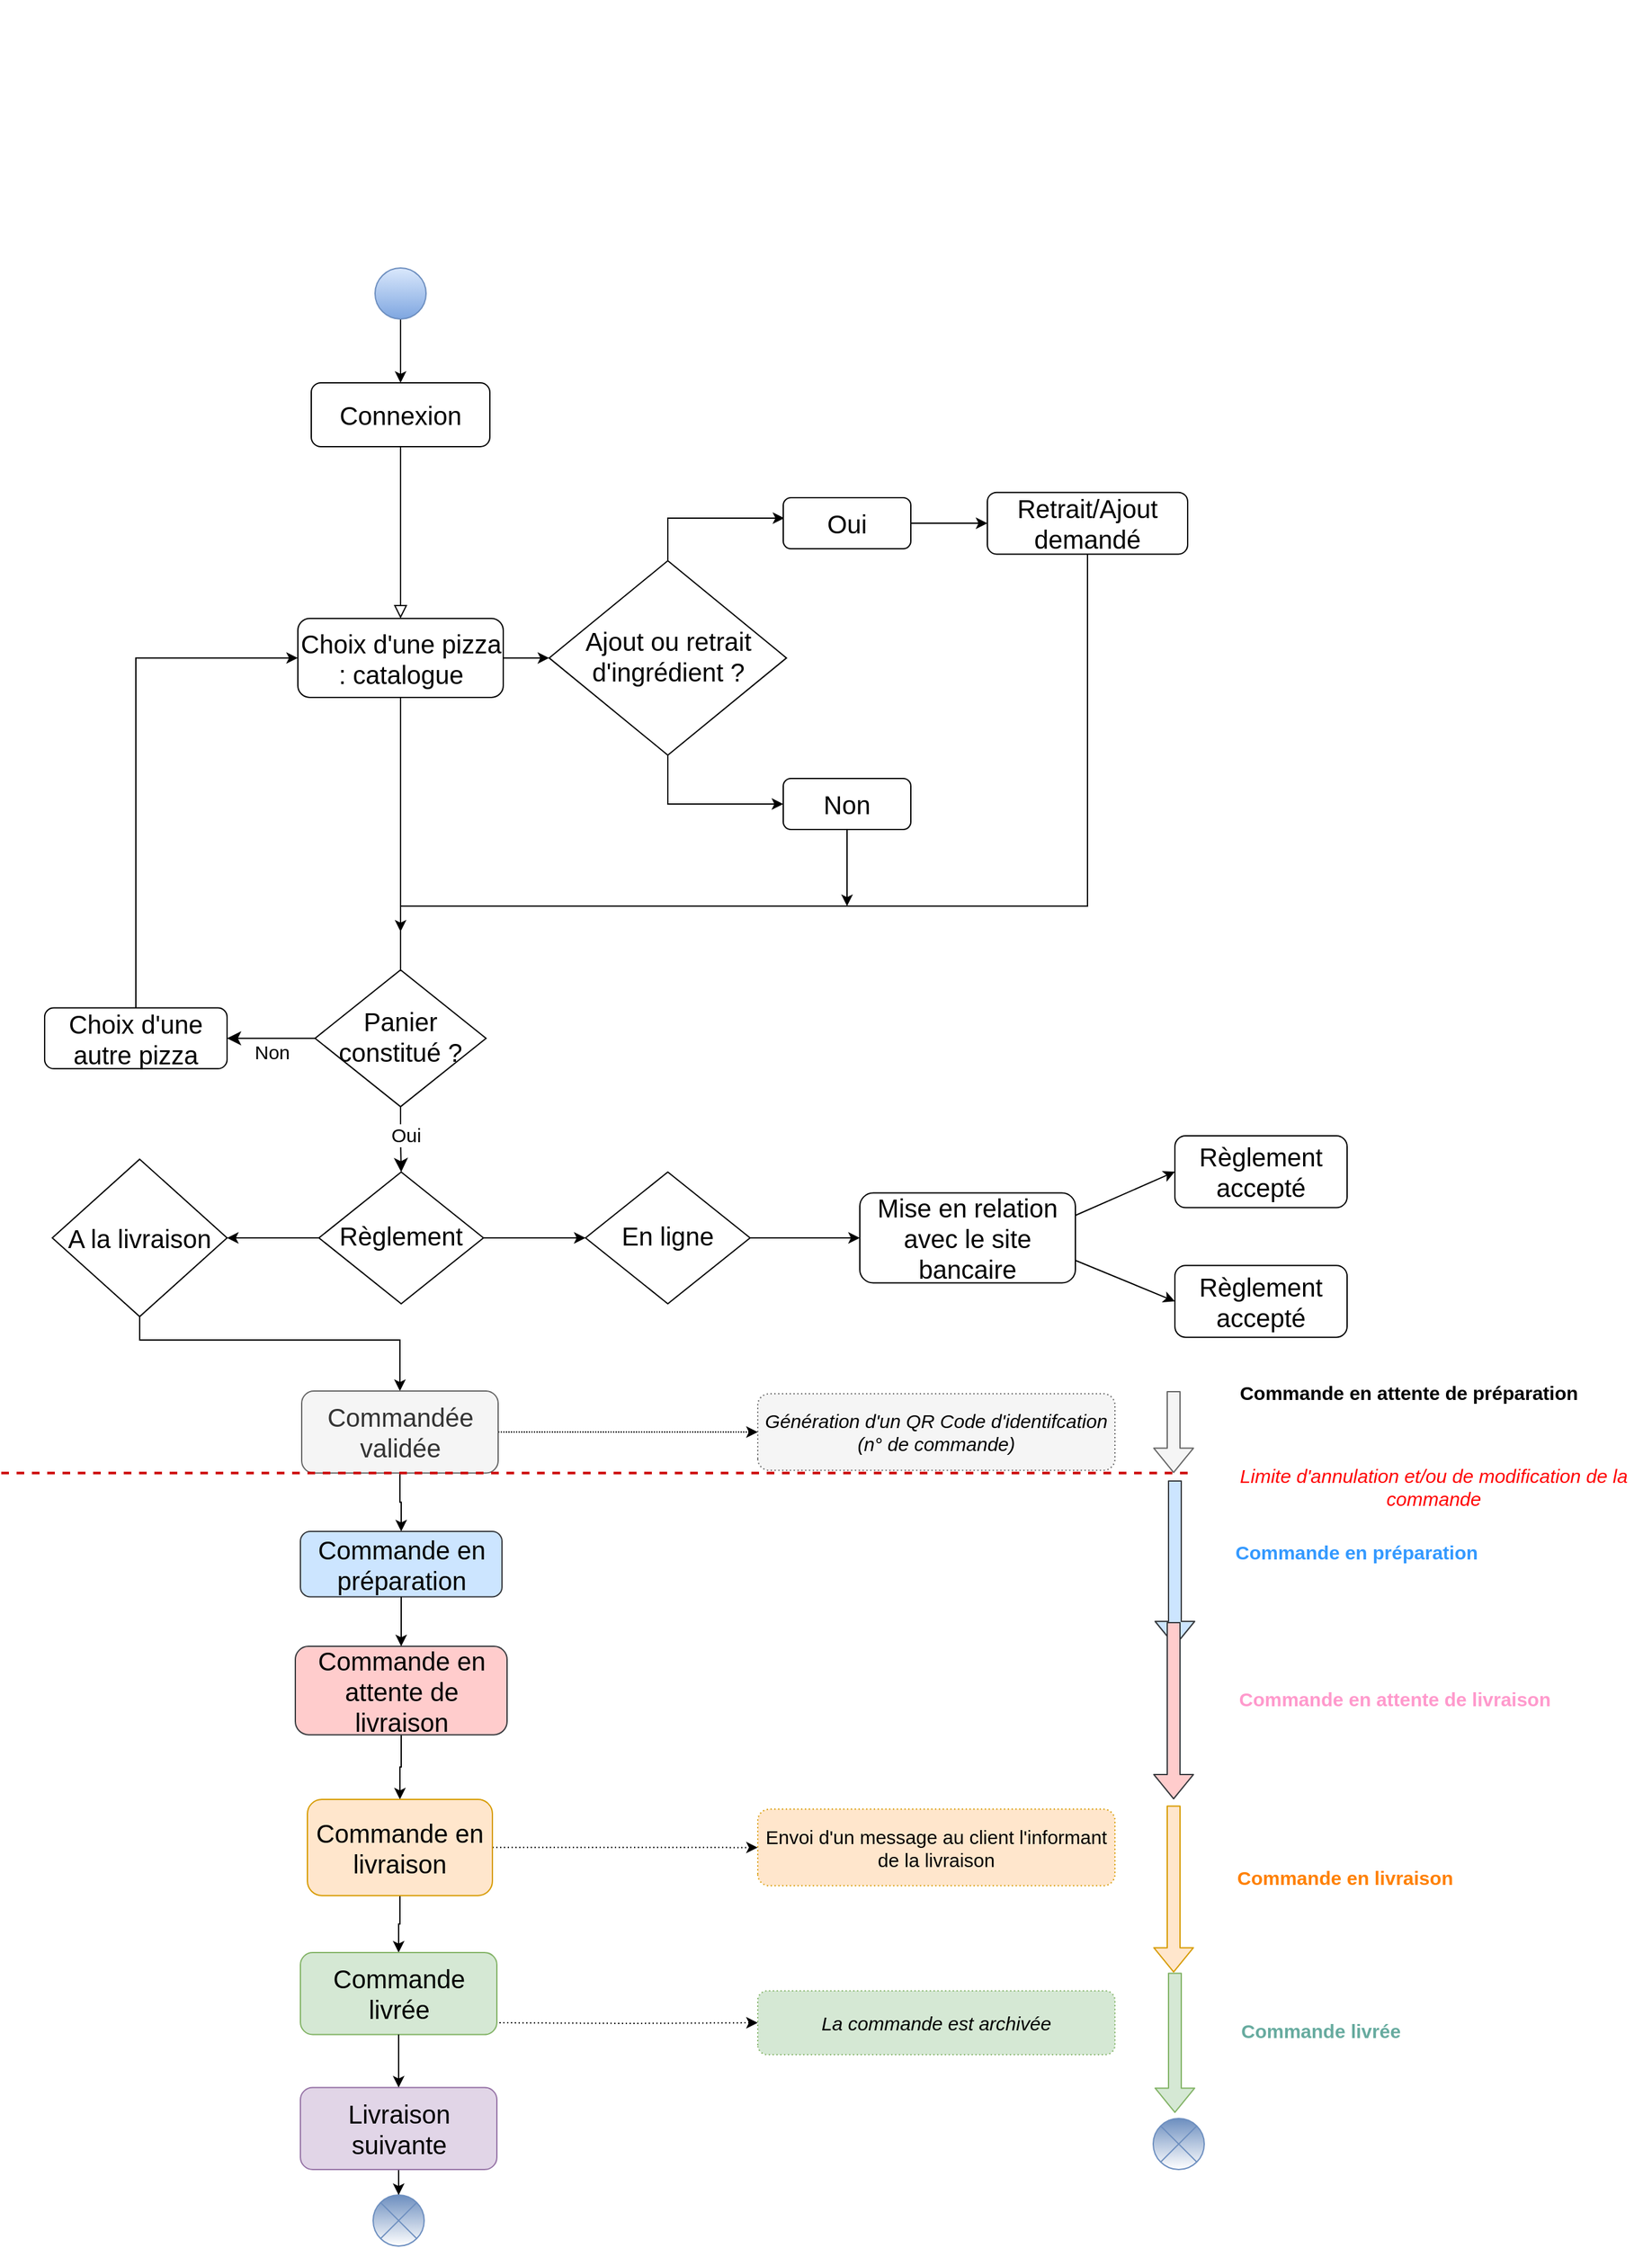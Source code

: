 <mxfile version="13.1.14" type="github">
  <diagram id="C5RBs43oDa-KdzZeNtuy" name="Page-1">
    <mxGraphModel dx="2178" dy="1926" grid="1" gridSize="10" guides="1" tooltips="1" connect="1" arrows="1" fold="1" page="1" pageScale="1" pageWidth="827" pageHeight="1169" math="0" shadow="0">
      <root>
        <mxCell id="WIyWlLk6GJQsqaUBKTNV-0" />
        <mxCell id="WIyWlLk6GJQsqaUBKTNV-1" parent="WIyWlLk6GJQsqaUBKTNV-0" />
        <mxCell id="WIyWlLk6GJQsqaUBKTNV-2" value="" style="rounded=0;html=1;jettySize=auto;orthogonalLoop=1;fontSize=11;endArrow=none;endFill=0;endSize=8;strokeWidth=1;shadow=0;labelBackgroundColor=none;edgeStyle=orthogonalEdgeStyle;" parent="WIyWlLk6GJQsqaUBKTNV-1" source="WIyWlLk6GJQsqaUBKTNV-3" target="WIyWlLk6GJQsqaUBKTNV-6" edge="1">
          <mxGeometry relative="1" as="geometry" />
        </mxCell>
        <mxCell id="Fh5ID8DqyuNmly4tTI_g-8" value="" style="edgeStyle=orthogonalEdgeStyle;rounded=0;orthogonalLoop=1;jettySize=auto;html=1;entryX=0;entryY=0.5;entryDx=0;entryDy=0;" parent="WIyWlLk6GJQsqaUBKTNV-1" source="WIyWlLk6GJQsqaUBKTNV-3" target="Fh5ID8DqyuNmly4tTI_g-9" edge="1">
          <mxGeometry relative="1" as="geometry">
            <mxPoint x="320" y="110" as="targetPoint" />
          </mxGeometry>
        </mxCell>
        <mxCell id="WIyWlLk6GJQsqaUBKTNV-3" value="&lt;font style=&quot;font-size: 20px&quot;&gt;Choix d&#39;une pizza : catalogue&lt;/font&gt;" style="rounded=1;whiteSpace=wrap;html=1;fontSize=12;glass=0;strokeWidth=1;shadow=0;aspect=fixed;" parent="WIyWlLk6GJQsqaUBKTNV-1" vertex="1">
          <mxGeometry x="139.5" y="154.68" width="161" height="61.78" as="geometry" />
        </mxCell>
        <mxCell id="WIyWlLk6GJQsqaUBKTNV-4" value="" style="rounded=0;html=1;jettySize=auto;orthogonalLoop=1;fontSize=11;endArrow=classic;endFill=1;endSize=8;strokeWidth=1;shadow=0;labelBackgroundColor=none;edgeStyle=orthogonalEdgeStyle;" parent="WIyWlLk6GJQsqaUBKTNV-1" source="WIyWlLk6GJQsqaUBKTNV-6" target="WIyWlLk6GJQsqaUBKTNV-10" edge="1">
          <mxGeometry y="20" relative="1" as="geometry">
            <mxPoint as="offset" />
          </mxGeometry>
        </mxCell>
        <mxCell id="G-hIVbg5v9CWW5Yy8Wli-1" value="&lt;font style=&quot;font-size: 15px&quot;&gt;Oui&lt;/font&gt;" style="text;html=1;align=center;verticalAlign=middle;resizable=0;points=[];labelBackgroundColor=#ffffff;" parent="WIyWlLk6GJQsqaUBKTNV-4" vertex="1" connectable="0">
          <mxGeometry x="-0.15" y="4" relative="1" as="geometry">
            <mxPoint as="offset" />
          </mxGeometry>
        </mxCell>
        <mxCell id="WIyWlLk6GJQsqaUBKTNV-5" value="&lt;font style=&quot;font-size: 15px&quot;&gt;Non&lt;/font&gt;" style="edgeStyle=orthogonalEdgeStyle;rounded=0;html=1;jettySize=auto;orthogonalLoop=1;fontSize=11;endArrow=classic;endFill=1;endSize=8;strokeWidth=1;shadow=0;labelBackgroundColor=none;" parent="WIyWlLk6GJQsqaUBKTNV-1" source="WIyWlLk6GJQsqaUBKTNV-6" target="WIyWlLk6GJQsqaUBKTNV-7" edge="1">
          <mxGeometry y="10" relative="1" as="geometry">
            <mxPoint as="offset" />
          </mxGeometry>
        </mxCell>
        <mxCell id="WIyWlLk6GJQsqaUBKTNV-6" value="&lt;font style=&quot;font-size: 20px&quot;&gt;Panier constitué ?&lt;/font&gt;" style="rhombus;whiteSpace=wrap;html=1;shadow=0;fontFamily=Helvetica;fontSize=12;align=center;strokeWidth=1;spacing=6;spacingTop=-4;aspect=fixed;" parent="WIyWlLk6GJQsqaUBKTNV-1" vertex="1">
          <mxGeometry x="153" y="430" width="134" height="107.2" as="geometry" />
        </mxCell>
        <mxCell id="Fh5ID8DqyuNmly4tTI_g-40" style="edgeStyle=orthogonalEdgeStyle;rounded=0;orthogonalLoop=1;jettySize=auto;html=1;exitX=0.5;exitY=0;exitDx=0;exitDy=0;entryX=0;entryY=0.5;entryDx=0;entryDy=0;" parent="WIyWlLk6GJQsqaUBKTNV-1" source="WIyWlLk6GJQsqaUBKTNV-7" target="WIyWlLk6GJQsqaUBKTNV-3" edge="1">
          <mxGeometry relative="1" as="geometry" />
        </mxCell>
        <mxCell id="WIyWlLk6GJQsqaUBKTNV-7" value="&lt;font style=&quot;font-size: 20px&quot;&gt;Choix d&#39;une autre pizza&lt;/font&gt;" style="rounded=1;whiteSpace=wrap;html=1;fontSize=12;glass=0;strokeWidth=1;shadow=0;aspect=fixed;" parent="WIyWlLk6GJQsqaUBKTNV-1" vertex="1">
          <mxGeometry x="-59" y="459.8" width="143" height="47.59" as="geometry" />
        </mxCell>
        <mxCell id="MHTNPu9FD_tJbpRzddWY-10" value="" style="edgeStyle=orthogonalEdgeStyle;rounded=0;orthogonalLoop=1;jettySize=auto;html=1;endArrow=classic;endFill=1;" parent="WIyWlLk6GJQsqaUBKTNV-1" source="WIyWlLk6GJQsqaUBKTNV-10" target="G-hIVbg5v9CWW5Yy8Wli-9" edge="1">
          <mxGeometry relative="1" as="geometry" />
        </mxCell>
        <mxCell id="MHTNPu9FD_tJbpRzddWY-14" value="" style="edgeStyle=orthogonalEdgeStyle;rounded=0;orthogonalLoop=1;jettySize=auto;html=1;endArrow=classic;endFill=1;" parent="WIyWlLk6GJQsqaUBKTNV-1" source="WIyWlLk6GJQsqaUBKTNV-10" target="MHTNPu9FD_tJbpRzddWY-13" edge="1">
          <mxGeometry relative="1" as="geometry" />
        </mxCell>
        <mxCell id="WIyWlLk6GJQsqaUBKTNV-10" value="&lt;font style=&quot;font-size: 20px&quot;&gt;Règlement&lt;/font&gt;" style="rhombus;whiteSpace=wrap;html=1;shadow=0;fontFamily=Helvetica;fontSize=12;align=center;strokeWidth=1;spacing=6;spacingTop=-4;aspect=fixed;" parent="WIyWlLk6GJQsqaUBKTNV-1" vertex="1">
          <mxGeometry x="156" y="588.4" width="129" height="103.2" as="geometry" />
        </mxCell>
        <mxCell id="MHTNPu9FD_tJbpRzddWY-13" value="&lt;font style=&quot;font-size: 20px&quot;&gt;En ligne&lt;/font&gt;" style="rhombus;whiteSpace=wrap;html=1;shadow=0;fontFamily=Helvetica;fontSize=12;align=center;strokeWidth=1;spacing=6;spacingTop=-4;aspect=fixed;" parent="WIyWlLk6GJQsqaUBKTNV-1" vertex="1">
          <mxGeometry x="365" y="588.4" width="129" height="103.2" as="geometry" />
        </mxCell>
        <mxCell id="Fh5ID8DqyuNmly4tTI_g-0" value="&lt;font style=&quot;font-size: 20px&quot;&gt;Connexion&lt;/font&gt;" style="rounded=1;whiteSpace=wrap;html=1;fontSize=12;glass=0;strokeWidth=1;shadow=0;" parent="WIyWlLk6GJQsqaUBKTNV-1" vertex="1">
          <mxGeometry x="150" y="-30" width="140" height="50" as="geometry" />
        </mxCell>
        <mxCell id="Fh5ID8DqyuNmly4tTI_g-6" value="" style="rounded=0;html=1;jettySize=auto;orthogonalLoop=1;fontSize=11;endArrow=block;endFill=0;endSize=8;strokeWidth=1;shadow=0;labelBackgroundColor=none;edgeStyle=orthogonalEdgeStyle;exitX=0.5;exitY=1;exitDx=0;exitDy=0;" parent="WIyWlLk6GJQsqaUBKTNV-1" source="Fh5ID8DqyuNmly4tTI_g-0" target="WIyWlLk6GJQsqaUBKTNV-3" edge="1">
          <mxGeometry y="20" relative="1" as="geometry">
            <mxPoint as="offset" />
            <mxPoint x="260" y="60" as="sourcePoint" />
            <mxPoint x="260" y="100" as="targetPoint" />
          </mxGeometry>
        </mxCell>
        <mxCell id="Fh5ID8DqyuNmly4tTI_g-59" style="edgeStyle=orthogonalEdgeStyle;rounded=0;orthogonalLoop=1;jettySize=auto;html=1;exitX=0.5;exitY=0;exitDx=0;exitDy=0;entryX=0.008;entryY=0.4;entryDx=0;entryDy=0;entryPerimeter=0;startArrow=none;startFill=0;endArrow=classic;endFill=1;" parent="WIyWlLk6GJQsqaUBKTNV-1" source="Fh5ID8DqyuNmly4tTI_g-9" target="Fh5ID8DqyuNmly4tTI_g-49" edge="1">
          <mxGeometry relative="1" as="geometry" />
        </mxCell>
        <mxCell id="MHTNPu9FD_tJbpRzddWY-9" style="edgeStyle=orthogonalEdgeStyle;rounded=0;orthogonalLoop=1;jettySize=auto;html=1;entryX=0;entryY=0.5;entryDx=0;entryDy=0;endArrow=classic;endFill=1;exitX=0.5;exitY=1;exitDx=0;exitDy=0;" parent="WIyWlLk6GJQsqaUBKTNV-1" source="Fh5ID8DqyuNmly4tTI_g-9" target="MHTNPu9FD_tJbpRzddWY-7" edge="1">
          <mxGeometry relative="1" as="geometry">
            <Array as="points">
              <mxPoint x="429" y="300" />
            </Array>
          </mxGeometry>
        </mxCell>
        <mxCell id="Fh5ID8DqyuNmly4tTI_g-9" value="&lt;font style=&quot;font-size: 20px&quot;&gt;Ajout ou retrait d&#39;ingrédient ?&lt;/font&gt;" style="rhombus;whiteSpace=wrap;html=1;shadow=0;fontFamily=Helvetica;fontSize=12;align=center;strokeWidth=1;spacing=6;spacingTop=-4;aspect=fixed;" parent="WIyWlLk6GJQsqaUBKTNV-1" vertex="1">
          <mxGeometry x="336.5" y="109.41" width="186" height="152.32" as="geometry" />
        </mxCell>
        <mxCell id="Fh5ID8DqyuNmly4tTI_g-27" style="edgeStyle=orthogonalEdgeStyle;rounded=0;orthogonalLoop=1;jettySize=auto;html=1;exitX=1;exitY=0.5;exitDx=0;exitDy=0;" parent="WIyWlLk6GJQsqaUBKTNV-1" source="Fh5ID8DqyuNmly4tTI_g-49" target="Fh5ID8DqyuNmly4tTI_g-26" edge="1">
          <mxGeometry relative="1" as="geometry">
            <mxPoint x="416" y="40" as="sourcePoint" />
          </mxGeometry>
        </mxCell>
        <mxCell id="oFlW-LLwgpKPKaPshYfy-18" value="" style="edgeStyle=orthogonalEdgeStyle;rounded=0;orthogonalLoop=1;jettySize=auto;html=1;startArrow=none;startFill=0;endArrow=classic;endFill=1;" edge="1" parent="WIyWlLk6GJQsqaUBKTNV-1" source="Fh5ID8DqyuNmly4tTI_g-26">
          <mxGeometry relative="1" as="geometry">
            <mxPoint x="220" y="400" as="targetPoint" />
            <Array as="points">
              <mxPoint x="758" y="380" />
              <mxPoint x="220" y="380" />
            </Array>
          </mxGeometry>
        </mxCell>
        <mxCell id="Fh5ID8DqyuNmly4tTI_g-26" value="&lt;font style=&quot;font-size: 20px&quot;&gt;Retrait/Ajout demandé&lt;/font&gt;" style="rounded=1;whiteSpace=wrap;html=1;fontSize=12;glass=0;strokeWidth=1;shadow=0;align=center;aspect=fixed;" parent="WIyWlLk6GJQsqaUBKTNV-1" vertex="1">
          <mxGeometry x="680" y="55.82" width="157" height="48.37" as="geometry" />
        </mxCell>
        <mxCell id="Fh5ID8DqyuNmly4tTI_g-49" value="&lt;font style=&quot;font-size: 20px&quot;&gt;Oui&lt;/font&gt;" style="rounded=1;whiteSpace=wrap;html=1;" parent="WIyWlLk6GJQsqaUBKTNV-1" vertex="1">
          <mxGeometry x="520" y="60" width="100" height="40" as="geometry" />
        </mxCell>
        <mxCell id="G-hIVbg5v9CWW5Yy8Wli-13" value="" style="edgeStyle=orthogonalEdgeStyle;rounded=0;orthogonalLoop=1;jettySize=auto;html=1;" parent="WIyWlLk6GJQsqaUBKTNV-1" source="G-hIVbg5v9CWW5Yy8Wli-2" target="G-hIVbg5v9CWW5Yy8Wli-12" edge="1">
          <mxGeometry relative="1" as="geometry" />
        </mxCell>
        <mxCell id="MHTNPu9FD_tJbpRzddWY-20" value="" style="edgeStyle=orthogonalEdgeStyle;rounded=0;orthogonalLoop=1;jettySize=auto;html=1;endArrow=classic;endFill=1;entryX=0.5;entryY=0;entryDx=0;entryDy=0;dashed=1;dashPattern=1 1;" parent="WIyWlLk6GJQsqaUBKTNV-1" source="G-hIVbg5v9CWW5Yy8Wli-2" target="MHTNPu9FD_tJbpRzddWY-18" edge="1">
          <mxGeometry relative="1" as="geometry">
            <mxPoint x="394" y="742.13" as="targetPoint" />
          </mxGeometry>
        </mxCell>
        <mxCell id="G-hIVbg5v9CWW5Yy8Wli-12" value="&lt;font style=&quot;font-size: 20px&quot;&gt;Commande en préparation&lt;/font&gt;" style="rounded=1;whiteSpace=wrap;html=1;direction=north;fillColor=#cce5ff;strokeColor=#36393d;aspect=fixed;" parent="WIyWlLk6GJQsqaUBKTNV-1" vertex="1">
          <mxGeometry x="141.5" y="870" width="158" height="51.28" as="geometry" />
        </mxCell>
        <mxCell id="P_ejqXxA3MmKmbAG34VU-17" value="" style="edgeStyle=orthogonalEdgeStyle;rounded=0;orthogonalLoop=1;jettySize=auto;html=1;strokeWidth=1;fontColor=#9AC7BF;" parent="WIyWlLk6GJQsqaUBKTNV-1" source="P_ejqXxA3MmKmbAG34VU-9" target="P_ejqXxA3MmKmbAG34VU-16" edge="1">
          <mxGeometry relative="1" as="geometry" />
        </mxCell>
        <mxCell id="P_ejqXxA3MmKmbAG34VU-9" value="&lt;font style=&quot;font-size: 20px&quot;&gt;Commande en attente de livraison&lt;/font&gt;" style="rounded=1;whiteSpace=wrap;html=1;direction=north;fillColor=#ffcccc;strokeColor=#36393d;aspect=fixed;" parent="WIyWlLk6GJQsqaUBKTNV-1" vertex="1">
          <mxGeometry x="137.5" y="960" width="166" height="69.32" as="geometry" />
        </mxCell>
        <mxCell id="P_ejqXxA3MmKmbAG34VU-21" value="" style="edgeStyle=orthogonalEdgeStyle;rounded=0;orthogonalLoop=1;jettySize=auto;html=1;strokeWidth=1;fontColor=#FF8000;entryX=1;entryY=0.5;entryDx=0;entryDy=0;" parent="WIyWlLk6GJQsqaUBKTNV-1" source="P_ejqXxA3MmKmbAG34VU-16" target="oFlW-LLwgpKPKaPshYfy-24" edge="1">
          <mxGeometry relative="1" as="geometry">
            <mxPoint x="220.429" y="1210" as="targetPoint" />
          </mxGeometry>
        </mxCell>
        <mxCell id="SvVdULVF1Hvvb6DCQOAH-1" value="" style="edgeStyle=orthogonalEdgeStyle;rounded=0;orthogonalLoop=1;jettySize=auto;html=1;dashed=1;dashPattern=1 2;" parent="WIyWlLk6GJQsqaUBKTNV-1" source="P_ejqXxA3MmKmbAG34VU-16" target="SvVdULVF1Hvvb6DCQOAH-0" edge="1">
          <mxGeometry relative="1" as="geometry" />
        </mxCell>
        <mxCell id="oFlW-LLwgpKPKaPshYfy-23" style="edgeStyle=orthogonalEdgeStyle;rounded=0;orthogonalLoop=1;jettySize=auto;html=1;startArrow=classic;startFill=1;endArrow=none;endFill=0;exitX=1;exitY=0.5;exitDx=0;exitDy=0;" edge="1" parent="WIyWlLk6GJQsqaUBKTNV-1" source="P_ejqXxA3MmKmbAG34VU-9" target="G-hIVbg5v9CWW5Yy8Wli-12">
          <mxGeometry relative="1" as="geometry">
            <mxPoint x="221" y="950" as="sourcePoint" />
          </mxGeometry>
        </mxCell>
        <mxCell id="P_ejqXxA3MmKmbAG34VU-16" value="&lt;font style=&quot;font-size: 20px&quot;&gt;Commande en livraison&lt;/font&gt;" style="rounded=1;whiteSpace=wrap;html=1;direction=north;fillColor=#ffe6cc;strokeColor=#d79b00;aspect=fixed;" parent="WIyWlLk6GJQsqaUBKTNV-1" vertex="1">
          <mxGeometry x="147" y="1080" width="145" height="75.32" as="geometry" />
        </mxCell>
        <mxCell id="SvVdULVF1Hvvb6DCQOAH-0" value="&lt;span style=&quot;font-size: 15px&quot;&gt;Envoi d&#39;un message au client l&#39;informant de la livraison&lt;/span&gt;" style="rounded=1;whiteSpace=wrap;html=1;direction=north;fillColor=#ffe6cc;strokeColor=#d79b00;dashed=1;dashPattern=1 2;" parent="WIyWlLk6GJQsqaUBKTNV-1" vertex="1">
          <mxGeometry x="500" y="1087.66" width="280" height="60" as="geometry" />
        </mxCell>
        <mxCell id="SvVdULVF1Hvvb6DCQOAH-3" value="" style="edgeStyle=orthogonalEdgeStyle;rounded=0;orthogonalLoop=1;jettySize=auto;html=1;dashed=1;dashPattern=1 2;" parent="WIyWlLk6GJQsqaUBKTNV-1" target="SvVdULVF1Hvvb6DCQOAH-2" edge="1">
          <mxGeometry relative="1" as="geometry">
            <mxPoint x="297.5" y="1255" as="sourcePoint" />
          </mxGeometry>
        </mxCell>
        <mxCell id="SvVdULVF1Hvvb6DCQOAH-7" value="" style="edgeStyle=orthogonalEdgeStyle;rounded=0;orthogonalLoop=1;jettySize=auto;html=1;fontColor=#E6D0DE;entryX=0.5;entryY=0;entryDx=0;entryDy=0;" parent="WIyWlLk6GJQsqaUBKTNV-1" source="SvVdULVF1Hvvb6DCQOAH-5" target="oFlW-LLwgpKPKaPshYfy-19" edge="1">
          <mxGeometry relative="1" as="geometry">
            <mxPoint x="220.5" y="1440" as="targetPoint" />
          </mxGeometry>
        </mxCell>
        <mxCell id="SvVdULVF1Hvvb6DCQOAH-5" value="&lt;font style=&quot;font-size: 20px&quot;&gt;Livraison suivante&lt;/font&gt;" style="rounded=1;whiteSpace=wrap;html=1;direction=north;fillColor=#e1d5e7;strokeColor=#9673a6;aspect=fixed;" parent="WIyWlLk6GJQsqaUBKTNV-1" vertex="1">
          <mxGeometry x="141.5" y="1305.72" width="154" height="64.28" as="geometry" />
        </mxCell>
        <mxCell id="SvVdULVF1Hvvb6DCQOAH-2" value="&lt;i&gt;&lt;font style=&quot;font-size: 15px&quot;&gt;La commande est archivée&lt;/font&gt;&lt;/i&gt;" style="rounded=1;whiteSpace=wrap;html=1;direction=north;fillColor=#d5e8d4;strokeColor=#82b366;dashed=1;dashPattern=1 2;" parent="WIyWlLk6GJQsqaUBKTNV-1" vertex="1">
          <mxGeometry x="500" y="1230" width="280" height="50" as="geometry" />
        </mxCell>
        <mxCell id="oFlW-LLwgpKPKaPshYfy-2" value="" style="edgeStyle=orthogonalEdgeStyle;rounded=0;orthogonalLoop=1;jettySize=auto;html=1;entryX=1;entryY=0.5;entryDx=0;entryDy=0;" edge="1" parent="WIyWlLk6GJQsqaUBKTNV-1" source="G-hIVbg5v9CWW5Yy8Wli-9" target="G-hIVbg5v9CWW5Yy8Wli-2">
          <mxGeometry relative="1" as="geometry">
            <mxPoint x="15.5" y="781.65" as="targetPoint" />
            <Array as="points">
              <mxPoint x="15" y="720" />
              <mxPoint x="220" y="720" />
            </Array>
          </mxGeometry>
        </mxCell>
        <mxCell id="G-hIVbg5v9CWW5Yy8Wli-9" value="&lt;font style=&quot;font-size: 20px&quot;&gt;A la livraison&lt;/font&gt;" style="rhombus;whiteSpace=wrap;html=1;aspect=fixed;" parent="WIyWlLk6GJQsqaUBKTNV-1" vertex="1">
          <mxGeometry x="-53" y="578.35" width="137" height="123.3" as="geometry" />
        </mxCell>
        <mxCell id="G-hIVbg5v9CWW5Yy8Wli-20" value="&lt;font color=&quot;#ff0000&quot; style=&quot;font-size: 15px&quot;&gt;Limite d&#39;annulation et/ou de modification de la commande&lt;br&gt;&lt;/font&gt;" style="text;html=1;strokeColor=none;fillColor=none;align=center;verticalAlign=middle;whiteSpace=wrap;rounded=0;fontStyle=2;dashed=1;" parent="WIyWlLk6GJQsqaUBKTNV-1" vertex="1">
          <mxGeometry x="860" y="810" width="340" height="50" as="geometry" />
        </mxCell>
        <mxCell id="P_ejqXxA3MmKmbAG34VU-2" value="" style="edgeStyle=orthogonalEdgeStyle;rounded=0;orthogonalLoop=1;jettySize=auto;html=1;" parent="WIyWlLk6GJQsqaUBKTNV-1" source="P_ejqXxA3MmKmbAG34VU-1" target="Fh5ID8DqyuNmly4tTI_g-0" edge="1">
          <mxGeometry relative="1" as="geometry" />
        </mxCell>
        <mxCell id="P_ejqXxA3MmKmbAG34VU-1" value="" style="ellipse;whiteSpace=wrap;html=1;aspect=fixed;fillColor=#dae8fc;gradientColor=#7ea6e0;strokeColor=#6c8ebf;" parent="WIyWlLk6GJQsqaUBKTNV-1" vertex="1">
          <mxGeometry x="200" y="-120" width="40" height="40" as="geometry" />
        </mxCell>
        <mxCell id="P_ejqXxA3MmKmbAG34VU-4" value="" style="shape=flexArrow;endArrow=classic;html=1;fillColor=#cce5ff;strokeColor=#36393d;" parent="WIyWlLk6GJQsqaUBKTNV-1" edge="1">
          <mxGeometry width="50" height="50" relative="1" as="geometry">
            <mxPoint x="827" y="830" as="sourcePoint" />
            <mxPoint x="827" y="960" as="targetPoint" />
          </mxGeometry>
        </mxCell>
        <mxCell id="P_ejqXxA3MmKmbAG34VU-5" value="&lt;font style=&quot;font-size: 15px&quot;&gt;Commande en attente de préparation&lt;/font&gt;" style="text;html=1;align=center;verticalAlign=middle;resizable=0;points=[];labelBackgroundColor=#ffffff;rotation=0;fontStyle=1" parent="P_ejqXxA3MmKmbAG34VU-4" vertex="1" connectable="0">
          <mxGeometry x="-0.73" y="4" relative="1" as="geometry">
            <mxPoint x="179" y="-86.87" as="offset" />
          </mxGeometry>
        </mxCell>
        <mxCell id="P_ejqXxA3MmKmbAG34VU-11" value="" style="shape=flexArrow;endArrow=classic;html=1;fillColor=#f5f5f5;strokeColor=#666666;" parent="WIyWlLk6GJQsqaUBKTNV-1" edge="1">
          <mxGeometry width="50" height="50" relative="1" as="geometry">
            <mxPoint x="826" y="760" as="sourcePoint" />
            <mxPoint x="826" y="824.26" as="targetPoint" />
          </mxGeometry>
        </mxCell>
        <mxCell id="P_ejqXxA3MmKmbAG34VU-12" value="&lt;font style=&quot;font-size: 15px&quot;&gt;Commande en préparation&lt;/font&gt;" style="text;html=1;align=center;verticalAlign=middle;resizable=0;points=[];labelBackgroundColor=#ffffff;rotation=0;fontColor=#3399FF;fontStyle=1" parent="P_ejqXxA3MmKmbAG34VU-11" vertex="1" connectable="0">
          <mxGeometry x="-0.73" y="4" relative="1" as="geometry">
            <mxPoint x="139" y="117.07" as="offset" />
          </mxGeometry>
        </mxCell>
        <mxCell id="P_ejqXxA3MmKmbAG34VU-13" value="" style="shape=flexArrow;endArrow=classic;html=1;fillColor=#ffcccc;strokeColor=#36393d;" parent="WIyWlLk6GJQsqaUBKTNV-1" edge="1">
          <mxGeometry width="50" height="50" relative="1" as="geometry">
            <mxPoint x="826" y="941" as="sourcePoint" />
            <mxPoint x="826" y="1080" as="targetPoint" />
          </mxGeometry>
        </mxCell>
        <mxCell id="P_ejqXxA3MmKmbAG34VU-15" value="&lt;font style=&quot;font-size: 15px&quot;&gt;Commande en attente de livraison&lt;/font&gt;" style="text;html=1;align=center;verticalAlign=middle;resizable=0;points=[];labelBackgroundColor=#ffffff;rotation=0;fontColor=#FF99CC;fontStyle=1" parent="P_ejqXxA3MmKmbAG34VU-13" vertex="1" connectable="0">
          <mxGeometry x="0.093" y="10" relative="1" as="geometry">
            <mxPoint x="163" y="-16" as="offset" />
          </mxGeometry>
        </mxCell>
        <mxCell id="P_ejqXxA3MmKmbAG34VU-18" value="" style="shape=flexArrow;endArrow=classic;html=1;fillColor=#ffe6cc;strokeColor=#d79b00;" parent="WIyWlLk6GJQsqaUBKTNV-1" edge="1">
          <mxGeometry width="50" height="50" relative="1" as="geometry">
            <mxPoint x="826" y="1084.72" as="sourcePoint" />
            <mxPoint x="826" y="1215.72" as="targetPoint" />
          </mxGeometry>
        </mxCell>
        <mxCell id="P_ejqXxA3MmKmbAG34VU-19" value="&lt;font style=&quot;font-size: 15px&quot;&gt;Commande en livraison&lt;/font&gt;" style="text;html=1;align=center;verticalAlign=middle;resizable=0;points=[];labelBackgroundColor=#ffffff;rotation=0;fontColor=#FF8000;fontStyle=1" parent="P_ejqXxA3MmKmbAG34VU-18" vertex="1" connectable="0">
          <mxGeometry x="0.093" y="10" relative="1" as="geometry">
            <mxPoint x="124" y="-15.33" as="offset" />
          </mxGeometry>
        </mxCell>
        <mxCell id="SvVdULVF1Hvvb6DCQOAH-8" value="" style="shape=flexArrow;endArrow=classic;html=1;fillColor=#d5e8d4;strokeColor=#82b366;" parent="WIyWlLk6GJQsqaUBKTNV-1" edge="1">
          <mxGeometry width="50" height="50" relative="1" as="geometry">
            <mxPoint x="827" y="1215.72" as="sourcePoint" />
            <mxPoint x="827" y="1325.72" as="targetPoint" />
          </mxGeometry>
        </mxCell>
        <mxCell id="SvVdULVF1Hvvb6DCQOAH-9" value="&lt;font style=&quot;font-size: 15px&quot;&gt;Commande livrée&lt;/font&gt;" style="text;html=1;align=center;verticalAlign=middle;resizable=0;points=[];labelBackgroundColor=#ffffff;rotation=0;fontColor=#67AB9F;fontStyle=1" parent="SvVdULVF1Hvvb6DCQOAH-8" vertex="1" connectable="0">
          <mxGeometry x="0.093" y="10" relative="1" as="geometry">
            <mxPoint x="104" y="-15.33" as="offset" />
          </mxGeometry>
        </mxCell>
        <mxCell id="SvVdULVF1Hvvb6DCQOAH-13" value="&lt;font color=&quot;#000000&quot; style=&quot;font-size: 28px&quot;&gt;&lt;b&gt;&lt;br&gt;&lt;/b&gt;&lt;/font&gt;" style="text;html=1;strokeColor=none;fillColor=none;align=center;verticalAlign=middle;whiteSpace=wrap;rounded=0;fontColor=#FF99CC;" parent="WIyWlLk6GJQsqaUBKTNV-1" vertex="1">
          <mxGeometry x="170" y="-330" width="590" height="110" as="geometry" />
        </mxCell>
        <mxCell id="MHTNPu9FD_tJbpRzddWY-6" value="" style="endArrow=classic;html=1;exitX=0.5;exitY=1;exitDx=0;exitDy=0;" parent="WIyWlLk6GJQsqaUBKTNV-1" edge="1">
          <mxGeometry width="50" height="50" relative="1" as="geometry">
            <mxPoint x="570" y="320" as="sourcePoint" />
            <mxPoint x="570" y="380" as="targetPoint" />
          </mxGeometry>
        </mxCell>
        <mxCell id="MHTNPu9FD_tJbpRzddWY-7" value="&lt;font style=&quot;font-size: 20px&quot;&gt;Non&lt;/font&gt;" style="rounded=1;whiteSpace=wrap;html=1;" parent="WIyWlLk6GJQsqaUBKTNV-1" vertex="1">
          <mxGeometry x="520" y="280" width="100" height="40" as="geometry" />
        </mxCell>
        <mxCell id="oFlW-LLwgpKPKaPshYfy-7" value="" style="edgeStyle=orthogonalEdgeStyle;rounded=0;orthogonalLoop=1;jettySize=auto;html=1;entryX=1;entryY=0.5;entryDx=0;entryDy=0;startArrow=classic;startFill=1;endArrow=none;endFill=0;" edge="1" parent="WIyWlLk6GJQsqaUBKTNV-1" source="oFlW-LLwgpKPKaPshYfy-5" target="MHTNPu9FD_tJbpRzddWY-13">
          <mxGeometry relative="1" as="geometry">
            <mxPoint x="520" y="640" as="targetPoint" />
          </mxGeometry>
        </mxCell>
        <mxCell id="oFlW-LLwgpKPKaPshYfy-5" value="&lt;font style=&quot;font-size: 20px&quot;&gt;Mise en relation avec le site bancaire&lt;/font&gt;" style="rounded=1;whiteSpace=wrap;html=1;direction=north;aspect=fixed;" vertex="1" parent="WIyWlLk6GJQsqaUBKTNV-1">
          <mxGeometry x="580" y="604.72" width="169" height="70.56" as="geometry" />
        </mxCell>
        <mxCell id="oFlW-LLwgpKPKaPshYfy-8" value="&lt;span style=&quot;font-size: 20px&quot;&gt;Règlement accepté&lt;/span&gt;" style="rounded=1;whiteSpace=wrap;html=1;direction=north;aspect=fixed;" vertex="1" parent="WIyWlLk6GJQsqaUBKTNV-1">
          <mxGeometry x="827" y="560" width="135" height="56.28" as="geometry" />
        </mxCell>
        <mxCell id="oFlW-LLwgpKPKaPshYfy-10" value="" style="endArrow=classic;html=1;entryX=0.5;entryY=0;entryDx=0;entryDy=0;exitX=0.75;exitY=1;exitDx=0;exitDy=0;" edge="1" parent="WIyWlLk6GJQsqaUBKTNV-1" source="oFlW-LLwgpKPKaPshYfy-5" target="oFlW-LLwgpKPKaPshYfy-8">
          <mxGeometry width="50" height="50" relative="1" as="geometry">
            <mxPoint x="690" y="550" as="sourcePoint" />
            <mxPoint x="740" y="500" as="targetPoint" />
          </mxGeometry>
        </mxCell>
        <mxCell id="oFlW-LLwgpKPKaPshYfy-11" value="&lt;span style=&quot;font-size: 20px&quot;&gt;Règlement accepté&lt;/span&gt;" style="rounded=1;whiteSpace=wrap;html=1;direction=north;aspect=fixed;" vertex="1" parent="WIyWlLk6GJQsqaUBKTNV-1">
          <mxGeometry x="827" y="661.59" width="135" height="56.28" as="geometry" />
        </mxCell>
        <mxCell id="oFlW-LLwgpKPKaPshYfy-12" value="" style="endArrow=classic;html=1;entryX=0.5;entryY=0;entryDx=0;entryDy=0;exitX=0.25;exitY=1;exitDx=0;exitDy=0;" edge="1" parent="WIyWlLk6GJQsqaUBKTNV-1" source="oFlW-LLwgpKPKaPshYfy-5" target="oFlW-LLwgpKPKaPshYfy-11">
          <mxGeometry width="50" height="50" relative="1" as="geometry">
            <mxPoint x="690" y="550" as="sourcePoint" />
            <mxPoint x="740" y="500" as="targetPoint" />
          </mxGeometry>
        </mxCell>
        <mxCell id="oFlW-LLwgpKPKaPshYfy-19" value="" style="shape=sumEllipse;perimeter=ellipsePerimeter;whiteSpace=wrap;html=1;backgroundOutline=1;aspect=fixed;fillColor=#6C8EBF;strokeColor=#6C8EBF;gradientColor=#ffffff;" vertex="1" parent="WIyWlLk6GJQsqaUBKTNV-1">
          <mxGeometry x="198.5" y="1390" width="40" height="40" as="geometry" />
        </mxCell>
        <mxCell id="oFlW-LLwgpKPKaPshYfy-21" value="" style="shape=sumEllipse;perimeter=ellipsePerimeter;whiteSpace=wrap;html=1;backgroundOutline=1;aspect=fixed;fillColor=#6C8EBF;strokeColor=#6C8EBF;gradientColor=#ffffff;" vertex="1" parent="WIyWlLk6GJQsqaUBKTNV-1">
          <mxGeometry x="810" y="1330" width="40" height="40" as="geometry" />
        </mxCell>
        <mxCell id="oFlW-LLwgpKPKaPshYfy-24" value="&lt;font style=&quot;font-size: 20px&quot;&gt;Commande livrée&lt;/font&gt;" style="rounded=1;whiteSpace=wrap;html=1;direction=north;fillColor=#d5e8d4;strokeColor=#82b366;aspect=fixed;" vertex="1" parent="WIyWlLk6GJQsqaUBKTNV-1">
          <mxGeometry x="141.5" y="1200" width="154" height="64.28" as="geometry" />
        </mxCell>
        <mxCell id="G-hIVbg5v9CWW5Yy8Wli-2" value="&lt;font style=&quot;font-size: 20px&quot;&gt;Commandée validée&lt;/font&gt;" style="rounded=1;whiteSpace=wrap;html=1;direction=north;fillColor=#f5f5f5;strokeColor=#666666;fontColor=#333333;aspect=fixed;" parent="WIyWlLk6GJQsqaUBKTNV-1" vertex="1">
          <mxGeometry x="142.5" y="760" width="154" height="64.26" as="geometry" />
        </mxCell>
        <mxCell id="MHTNPu9FD_tJbpRzddWY-18" value="&lt;i&gt;&lt;font style=&quot;font-size: 15px&quot;&gt;Génération d&#39;un QR Code d&#39;identifcation (n° de commande)&lt;/font&gt;&lt;/i&gt;" style="rounded=1;whiteSpace=wrap;html=1;direction=north;fillColor=#F5F5F5;strokeColor=#666666;dashed=1;dashPattern=1 2;" parent="WIyWlLk6GJQsqaUBKTNV-1" vertex="1">
          <mxGeometry x="500" y="762.13" width="280" height="60" as="geometry" />
        </mxCell>
        <mxCell id="oFlW-LLwgpKPKaPshYfy-35" value="" style="endArrow=none;html=1;dashed=1;strokeColor=#CC0000;strokeWidth=2;" edge="1" parent="WIyWlLk6GJQsqaUBKTNV-1">
          <mxGeometry width="50" height="50" relative="1" as="geometry">
            <mxPoint x="-93" y="824.26" as="sourcePoint" />
            <mxPoint x="837" y="824.26" as="targetPoint" />
          </mxGeometry>
        </mxCell>
        <mxCell id="oFlW-LLwgpKPKaPshYfy-37" value="" style="endArrow=classic;html=1;strokeColor=#000000;strokeWidth=1;entryX=1;entryY=0.5;entryDx=0;entryDy=0;exitX=0;exitY=0.5;exitDx=0;exitDy=0;" edge="1" parent="WIyWlLk6GJQsqaUBKTNV-1" source="oFlW-LLwgpKPKaPshYfy-24" target="SvVdULVF1Hvvb6DCQOAH-5">
          <mxGeometry width="50" height="50" relative="1" as="geometry">
            <mxPoint x="420" y="1150" as="sourcePoint" />
            <mxPoint x="470" y="1100" as="targetPoint" />
          </mxGeometry>
        </mxCell>
      </root>
    </mxGraphModel>
  </diagram>
</mxfile>
